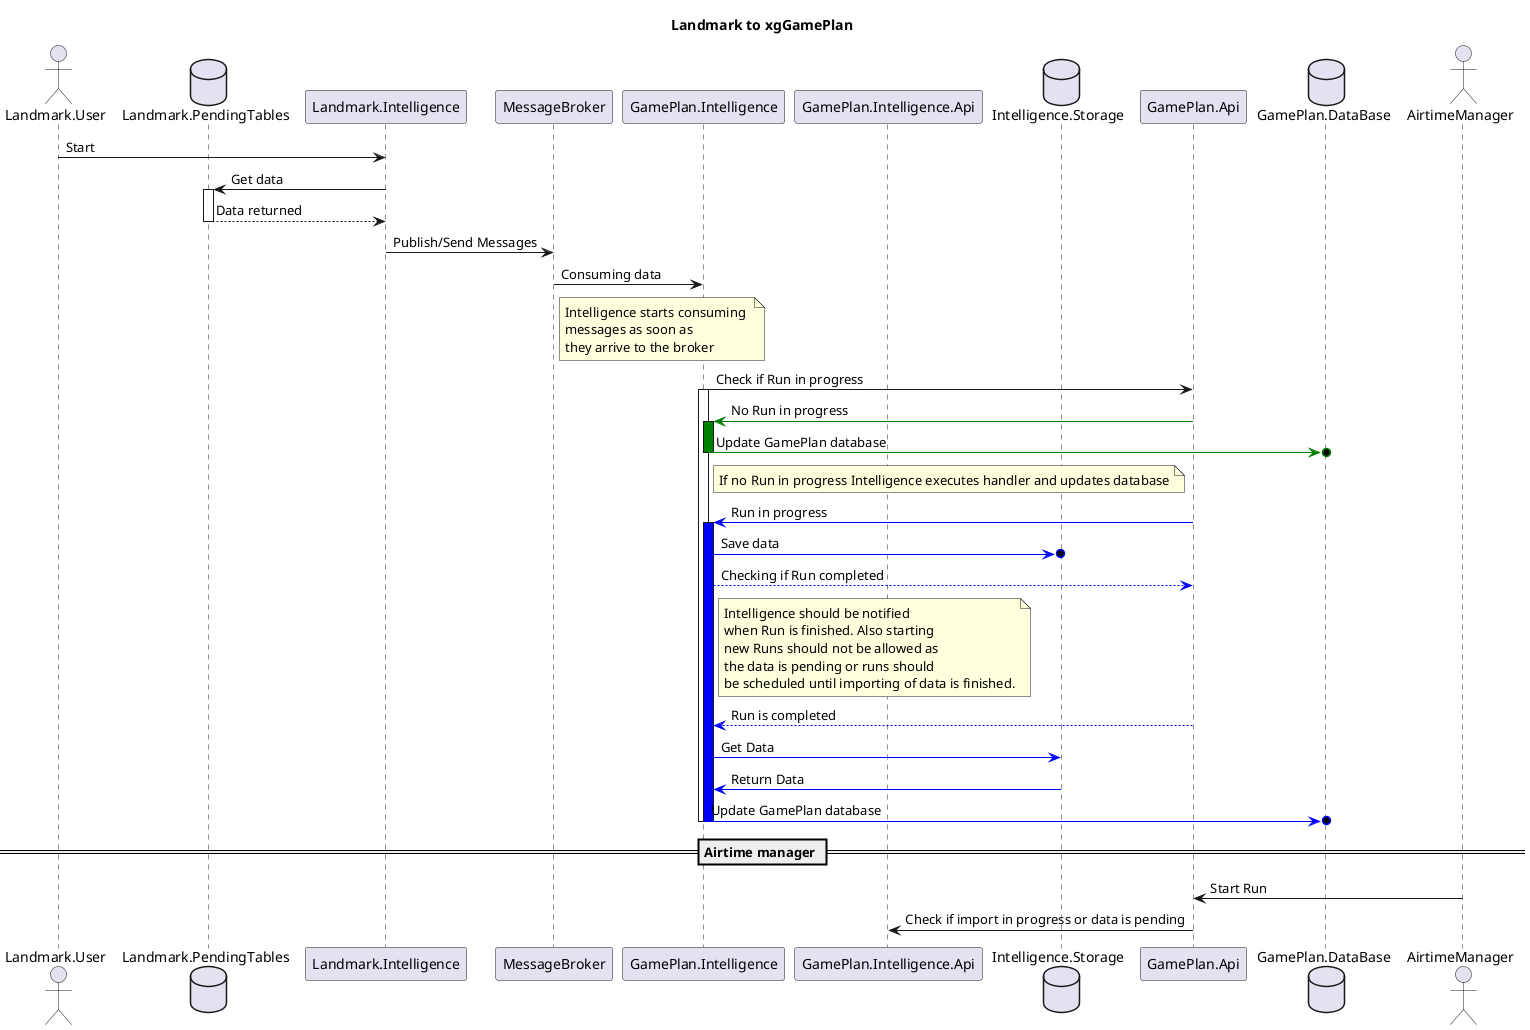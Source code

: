 @startuml
title Landmark to xgGamePlan
actor Landmark.User
database Landmark.PendingTables
participant Landmark.Intelligence
participant MessageBroker
participant GamePlan.Intelligence
participant GamePlan.Intelligence.Api
database Intelligence.Storage
participant GamePlan.Api
database GamePlan.DataBase
actor AirtimeManager

Landmark.User -> Landmark.Intelligence: Start
Landmark.Intelligence -> Landmark.PendingTables: Get data
activate Landmark.PendingTables
Landmark.PendingTables --> Landmark.Intelligence: Data returned
deactivate Landmark.PendingTables
Landmark.Intelligence -> MessageBroker: Publish/Send Messages
GamePlan.Intelligence <- MessageBroker: Consuming data
note right of MessageBroker
Intelligence starts consuming 
messages as soon as
they arrive to the broker
end note
GamePlan.Intelligence -> GamePlan.Api: Check if Run in progress
activate GamePlan.Intelligence
GamePlan.Intelligence <[#Green]- GamePlan.Api: No Run in progress
activate GamePlan.Intelligence #Green
GamePlan.Intelligence -[#Green]>o GamePlan.DataBase: Update GamePlan database
deactivate GamePlan.Intelligence
note right of GamePlan.Intelligence
If no Run in progress Intelligence executes handler and updates database
end note
GamePlan.Intelligence <[#Blue]- GamePlan.Api: Run in progress
activate GamePlan.Intelligence #Blue
GamePlan.Intelligence -[#Blue]>o Intelligence.Storage: Save data
GamePlan.Intelligence --[#Blue]> GamePlan.Api: Checking if Run completed
note right of GamePlan.Intelligence
Intelligence should be notified
when Run is finished. Also starting
new Runs should not be allowed as 
the data is pending or runs should
be scheduled until importing of data is finished.
end note
GamePlan.Api --[#Blue]> GamePlan.Intelligence: Run is completed
GamePlan.Intelligence -[#Blue]> Intelligence.Storage: Get Data
GamePlan.Intelligence <-[#Blue] Intelligence.Storage: Return Data
GamePlan.Intelligence -[#Blue]>o GamePlan.DataBase: Update GamePlan database
deactivate GamePlan.Intelligence
deactivate GamePlan.Intelligence

== Airtime manager ==

AirtimeManager -> GamePlan.Api: Start Run
GamePlan.Api -> GamePlan.Intelligence.Api: Check if import in progress or data is pending


@enduml